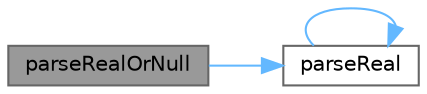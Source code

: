 digraph "parseRealOrNull"
{
 // INTERACTIVE_SVG=YES
 // LATEX_PDF_SIZE
  bgcolor="transparent";
  edge [fontname=Helvetica,fontsize=10,labelfontname=Helvetica,labelfontsize=10];
  node [fontname=Helvetica,fontsize=10,shape=box,height=0.2,width=0.4];
  rankdir="LR";
  Node1 [label="parseRealOrNull",height=0.2,width=0.4,color="gray40", fillcolor="grey60", style="filled", fontcolor="black",tooltip="Convert text to Real, empty string to Null<Real>()"];
  Node1 -> Node2 [color="steelblue1",style="solid"];
  Node2 [label="parseReal",height=0.2,width=0.4,color="grey40", fillcolor="white", style="filled",URL="$group__utilities.html#gad1db2a68f9a73667c3b4084d63955bdd",tooltip="Convert text to Real."];
  Node2 -> Node2 [color="steelblue1",style="solid"];
}
